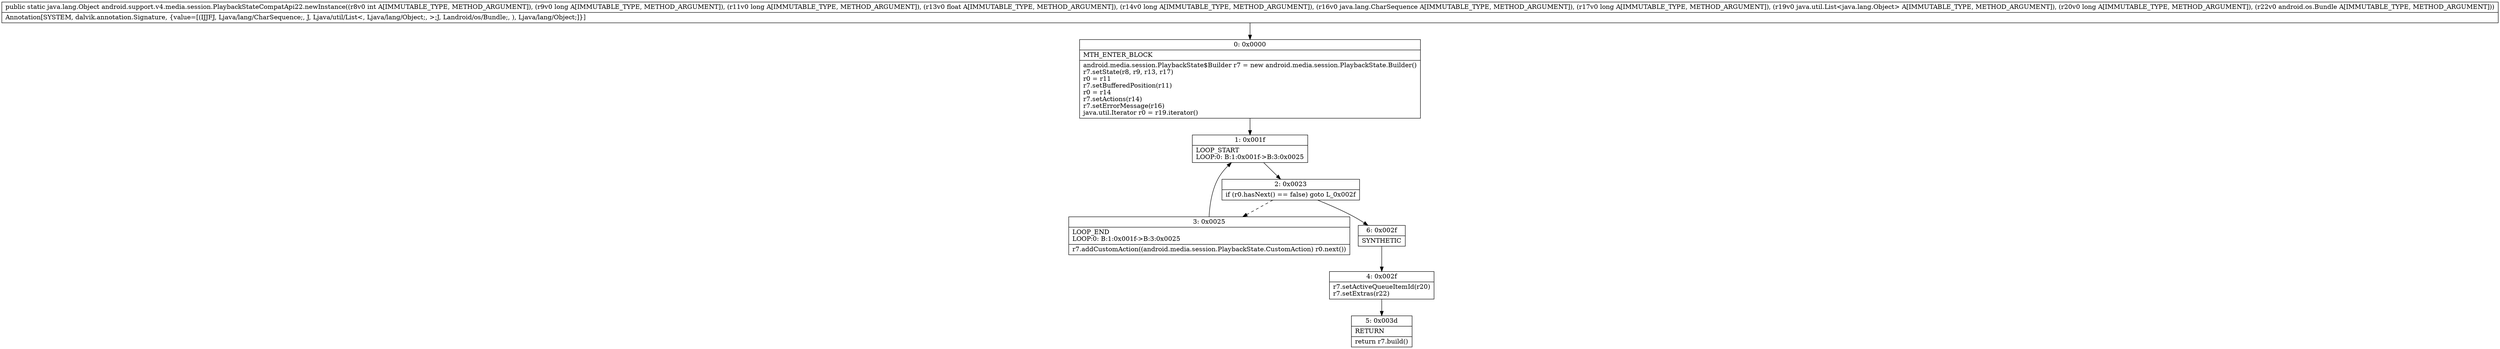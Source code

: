 digraph "CFG forandroid.support.v4.media.session.PlaybackStateCompatApi22.newInstance(IJJFJLjava\/lang\/CharSequence;JLjava\/util\/List;JLandroid\/os\/Bundle;)Ljava\/lang\/Object;" {
Node_0 [shape=record,label="{0\:\ 0x0000|MTH_ENTER_BLOCK\l|android.media.session.PlaybackState$Builder r7 = new android.media.session.PlaybackState.Builder()\lr7.setState(r8, r9, r13, r17)\lr0 = r11\lr7.setBufferedPosition(r11)\lr0 = r14\lr7.setActions(r14)\lr7.setErrorMessage(r16)\ljava.util.Iterator r0 = r19.iterator()\l}"];
Node_1 [shape=record,label="{1\:\ 0x001f|LOOP_START\lLOOP:0: B:1:0x001f\-\>B:3:0x0025\l}"];
Node_2 [shape=record,label="{2\:\ 0x0023|if (r0.hasNext() == false) goto L_0x002f\l}"];
Node_3 [shape=record,label="{3\:\ 0x0025|LOOP_END\lLOOP:0: B:1:0x001f\-\>B:3:0x0025\l|r7.addCustomAction((android.media.session.PlaybackState.CustomAction) r0.next())\l}"];
Node_4 [shape=record,label="{4\:\ 0x002f|r7.setActiveQueueItemId(r20)\lr7.setExtras(r22)\l}"];
Node_5 [shape=record,label="{5\:\ 0x003d|RETURN\l|return r7.build()\l}"];
Node_6 [shape=record,label="{6\:\ 0x002f|SYNTHETIC\l}"];
MethodNode[shape=record,label="{public static java.lang.Object android.support.v4.media.session.PlaybackStateCompatApi22.newInstance((r8v0 int A[IMMUTABLE_TYPE, METHOD_ARGUMENT]), (r9v0 long A[IMMUTABLE_TYPE, METHOD_ARGUMENT]), (r11v0 long A[IMMUTABLE_TYPE, METHOD_ARGUMENT]), (r13v0 float A[IMMUTABLE_TYPE, METHOD_ARGUMENT]), (r14v0 long A[IMMUTABLE_TYPE, METHOD_ARGUMENT]), (r16v0 java.lang.CharSequence A[IMMUTABLE_TYPE, METHOD_ARGUMENT]), (r17v0 long A[IMMUTABLE_TYPE, METHOD_ARGUMENT]), (r19v0 java.util.List\<java.lang.Object\> A[IMMUTABLE_TYPE, METHOD_ARGUMENT]), (r20v0 long A[IMMUTABLE_TYPE, METHOD_ARGUMENT]), (r22v0 android.os.Bundle A[IMMUTABLE_TYPE, METHOD_ARGUMENT]))  | Annotation[SYSTEM, dalvik.annotation.Signature, \{value=[(IJJFJ, Ljava\/lang\/CharSequence;, J, Ljava\/util\/List\<, Ljava\/lang\/Object;, \>;J, Landroid\/os\/Bundle;, ), Ljava\/lang\/Object;]\}]\l}"];
MethodNode -> Node_0;
Node_0 -> Node_1;
Node_1 -> Node_2;
Node_2 -> Node_3[style=dashed];
Node_2 -> Node_6;
Node_3 -> Node_1;
Node_4 -> Node_5;
Node_6 -> Node_4;
}

